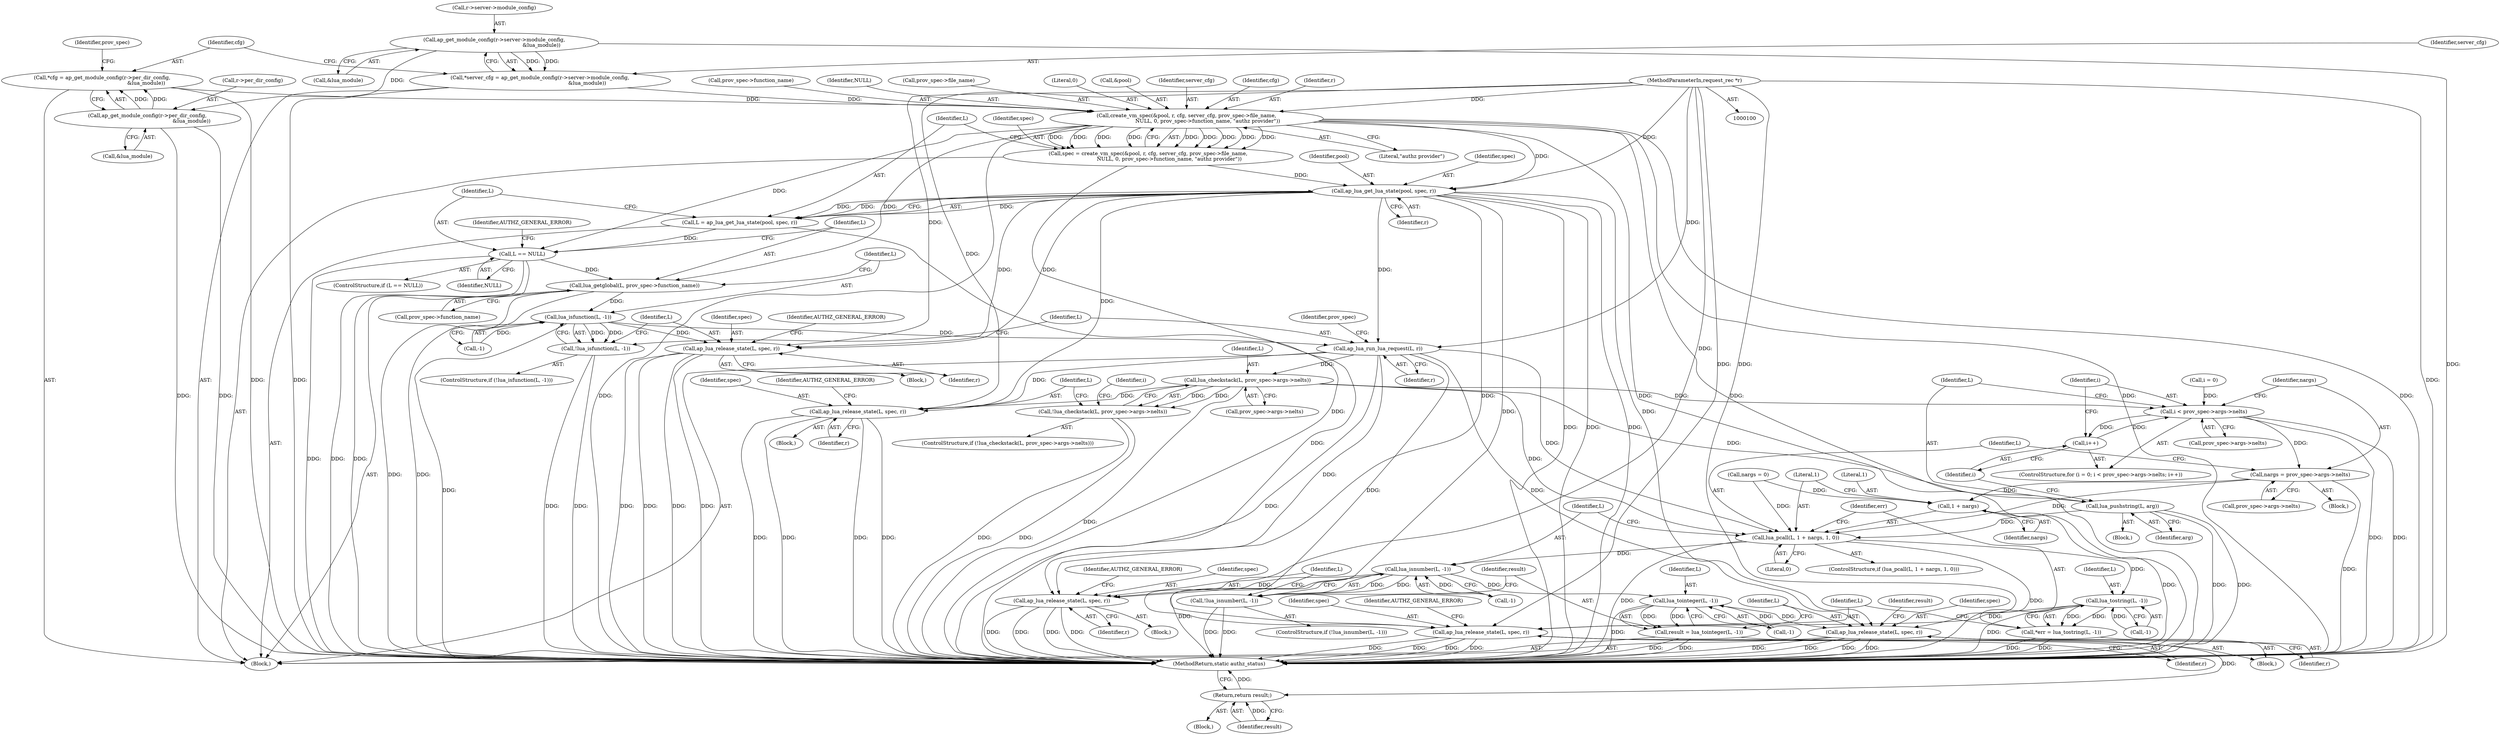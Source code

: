 digraph "1_httpd_3f1693d558d0758f829c8b53993f1749ddf6ffcb@API" {
"1000139" [label="(Call,create_vm_spec(&pool, r, cfg, server_cfg, prov_spec->file_name,\n                          NULL, 0, prov_spec->function_name, \"authz provider\"))"];
"1000101" [label="(MethodParameterIn,request_rec *r)"];
"1000120" [label="(Call,*cfg = ap_get_module_config(r->per_dir_config,\n                                                      &lua_module))"];
"1000122" [label="(Call,ap_get_module_config(r->per_dir_config,\n                                                      &lua_module))"];
"1000111" [label="(Call,ap_get_module_config(r->server->module_config,\n                                                          &lua_module))"];
"1000109" [label="(Call,*server_cfg = ap_get_module_config(r->server->module_config,\n                                                          &lua_module))"];
"1000137" [label="(Call,spec = create_vm_spec(&pool, r, cfg, server_cfg, prov_spec->file_name,\n                          NULL, 0, prov_spec->function_name, \"authz provider\"))"];
"1000156" [label="(Call,ap_lua_get_lua_state(pool, spec, r))"];
"1000154" [label="(Call,L = ap_lua_get_lua_state(pool, spec, r))"];
"1000161" [label="(Call,L == NULL)"];
"1000167" [label="(Call,lua_getglobal(L, prov_spec->function_name))"];
"1000174" [label="(Call,lua_isfunction(L, -1))"];
"1000173" [label="(Call,!lua_isfunction(L, -1))"];
"1000179" [label="(Call,ap_lua_release_state(L, spec, r))"];
"1000185" [label="(Call,ap_lua_run_lua_request(L, r))"];
"1000196" [label="(Call,lua_checkstack(L, prov_spec->args->nelts))"];
"1000195" [label="(Call,!lua_checkstack(L, prov_spec->args->nelts))"];
"1000204" [label="(Call,ap_lua_release_state(L, spec, r))"];
"1000214" [label="(Call,i < prov_spec->args->nelts)"];
"1000221" [label="(Call,i++)"];
"1000227" [label="(Call,nargs = prov_spec->args->nelts)"];
"1000235" [label="(Call,lua_pcall(L, 1 + nargs, 1, 0))"];
"1000246" [label="(Call,lua_tostring(L, -1))"];
"1000244" [label="(Call,*err = lua_tostring(L, -1))"];
"1000250" [label="(Call,ap_lua_release_state(L, spec, r))"];
"1000258" [label="(Call,lua_isnumber(L, -1))"];
"1000257" [label="(Call,!lua_isnumber(L, -1))"];
"1000263" [label="(Call,ap_lua_release_state(L, spec, r))"];
"1000271" [label="(Call,lua_tointeger(L, -1))"];
"1000269" [label="(Call,result = lua_tointeger(L, -1))"];
"1000287" [label="(Return,return result;)"];
"1000275" [label="(Call,ap_lua_release_state(L, spec, r))"];
"1000237" [label="(Call,1 + nargs)"];
"1000224" [label="(Call,lua_pushstring(L, arg))"];
"1000195" [label="(Call,!lua_checkstack(L, prov_spec->args->nelts))"];
"1000204" [label="(Call,ap_lua_release_state(L, spec, r))"];
"1000104" [label="(Block,)"];
"1000110" [label="(Identifier,server_cfg)"];
"1000225" [label="(Identifier,L)"];
"1000276" [label="(Identifier,L)"];
"1000172" [label="(ControlStructure,if (!lua_isfunction(L, -1)))"];
"1000281" [label="(Block,)"];
"1000178" [label="(Block,)"];
"1000270" [label="(Identifier,result)"];
"1000234" [label="(ControlStructure,if (lua_pcall(L, 1 + nargs, 1, 0)))"];
"1000130" [label="(Identifier,prov_spec)"];
"1000268" [label="(Identifier,AUTHZ_GENERAL_ERROR)"];
"1000180" [label="(Identifier,L)"];
"1000251" [label="(Identifier,L)"];
"1000162" [label="(Identifier,L)"];
"1000196" [label="(Call,lua_checkstack(L, prov_spec->args->nelts))"];
"1000248" [label="(Call,-1)"];
"1000242" [label="(Block,)"];
"1000122" [label="(Call,ap_get_module_config(r->per_dir_config,\n                                                      &lua_module))"];
"1000175" [label="(Identifier,L)"];
"1000194" [label="(ControlStructure,if (!lua_checkstack(L, prov_spec->args->nelts)))"];
"1000198" [label="(Call,prov_spec->args->nelts)"];
"1000176" [label="(Call,-1)"];
"1000101" [label="(MethodParameterIn,request_rec *r)"];
"1000137" [label="(Call,spec = create_vm_spec(&pool, r, cfg, server_cfg, prov_spec->file_name,\n                          NULL, 0, prov_spec->function_name, \"authz provider\"))"];
"1000263" [label="(Call,ap_lua_release_state(L, spec, r))"];
"1000215" [label="(Identifier,i)"];
"1000260" [label="(Call,-1)"];
"1000150" [label="(Call,prov_spec->function_name)"];
"1000280" [label="(Identifier,result)"];
"1000212" [label="(Identifier,i)"];
"1000253" [label="(Identifier,r)"];
"1000181" [label="(Identifier,spec)"];
"1000262" [label="(Block,)"];
"1000256" [label="(ControlStructure,if (!lua_isnumber(L, -1)))"];
"1000226" [label="(Identifier,arg)"];
"1000275" [label="(Call,ap_lua_release_state(L, spec, r))"];
"1000154" [label="(Call,L = ap_lua_get_lua_state(pool, spec, r))"];
"1000224" [label="(Call,lua_pushstring(L, arg))"];
"1000182" [label="(Identifier,r)"];
"1000246" [label="(Call,lua_tostring(L, -1))"];
"1000271" [label="(Call,lua_tointeger(L, -1))"];
"1000240" [label="(Literal,1)"];
"1000222" [label="(Identifier,i)"];
"1000207" [label="(Identifier,r)"];
"1000247" [label="(Identifier,L)"];
"1000121" [label="(Identifier,cfg)"];
"1000126" [label="(Call,&lua_module)"];
"1000216" [label="(Call,prov_spec->args->nelts)"];
"1000148" [label="(Identifier,NULL)"];
"1000239" [label="(Identifier,nargs)"];
"1000145" [label="(Call,prov_spec->file_name)"];
"1000168" [label="(Identifier,L)"];
"1000161" [label="(Call,L == NULL)"];
"1000156" [label="(Call,ap_lua_get_lua_state(pool, spec, r))"];
"1000111" [label="(Call,ap_get_module_config(r->server->module_config,\n                                                          &lua_module))"];
"1000269" [label="(Call,result = lua_tointeger(L, -1))"];
"1000227" [label="(Call,nargs = prov_spec->args->nelts)"];
"1000273" [label="(Call,-1)"];
"1000149" [label="(Literal,0)"];
"1000139" [label="(Call,create_vm_spec(&pool, r, cfg, server_cfg, prov_spec->file_name,\n                          NULL, 0, prov_spec->function_name, \"authz provider\"))"];
"1000163" [label="(Identifier,NULL)"];
"1000155" [label="(Identifier,L)"];
"1000250" [label="(Call,ap_lua_release_state(L, spec, r))"];
"1000203" [label="(Block,)"];
"1000192" [label="(Block,)"];
"1000278" [label="(Identifier,r)"];
"1000206" [label="(Identifier,spec)"];
"1000153" [label="(Literal,\"authz provider\")"];
"1000228" [label="(Identifier,nargs)"];
"1000236" [label="(Identifier,L)"];
"1000277" [label="(Identifier,spec)"];
"1000187" [label="(Identifier,r)"];
"1000158" [label="(Identifier,spec)"];
"1000292" [label="(MethodReturn,static authz_status)"];
"1000112" [label="(Call,r->server->module_config)"];
"1000221" [label="(Call,i++)"];
"1000140" [label="(Call,&pool)"];
"1000245" [label="(Identifier,err)"];
"1000266" [label="(Identifier,r)"];
"1000235" [label="(Call,lua_pcall(L, 1 + nargs, 1, 0))"];
"1000238" [label="(Literal,1)"];
"1000209" [label="(Identifier,AUTHZ_GENERAL_ERROR)"];
"1000214" [label="(Call,i < prov_spec->args->nelts)"];
"1000197" [label="(Identifier,L)"];
"1000144" [label="(Identifier,server_cfg)"];
"1000184" [label="(Identifier,AUTHZ_GENERAL_ERROR)"];
"1000120" [label="(Call,*cfg = ap_get_module_config(r->per_dir_config,\n                                                      &lua_module))"];
"1000244" [label="(Call,*err = lua_tostring(L, -1))"];
"1000117" [label="(Call,&lua_module)"];
"1000229" [label="(Call,prov_spec->args->nelts)"];
"1000264" [label="(Identifier,L)"];
"1000166" [label="(Identifier,AUTHZ_GENERAL_ERROR)"];
"1000272" [label="(Identifier,L)"];
"1000143" [label="(Identifier,cfg)"];
"1000186" [label="(Identifier,L)"];
"1000190" [label="(Identifier,prov_spec)"];
"1000258" [label="(Call,lua_isnumber(L, -1))"];
"1000160" [label="(ControlStructure,if (L == NULL))"];
"1000138" [label="(Identifier,spec)"];
"1000241" [label="(Literal,0)"];
"1000223" [label="(Block,)"];
"1000185" [label="(Call,ap_lua_run_lua_request(L, r))"];
"1000157" [label="(Identifier,pool)"];
"1000211" [label="(Call,i = 0)"];
"1000179" [label="(Call,ap_lua_release_state(L, spec, r))"];
"1000255" [label="(Identifier,AUTHZ_GENERAL_ERROR)"];
"1000265" [label="(Identifier,spec)"];
"1000169" [label="(Call,prov_spec->function_name)"];
"1000259" [label="(Identifier,L)"];
"1000205" [label="(Identifier,L)"];
"1000174" [label="(Call,lua_isfunction(L, -1))"];
"1000210" [label="(ControlStructure,for (i = 0; i < prov_spec->args->nelts; i++))"];
"1000237" [label="(Call,1 + nargs)"];
"1000142" [label="(Identifier,r)"];
"1000159" [label="(Identifier,r)"];
"1000109" [label="(Call,*server_cfg = ap_get_module_config(r->server->module_config,\n                                                          &lua_module))"];
"1000252" [label="(Identifier,spec)"];
"1000123" [label="(Call,r->per_dir_config)"];
"1000257" [label="(Call,!lua_isnumber(L, -1))"];
"1000173" [label="(Call,!lua_isfunction(L, -1))"];
"1000287" [label="(Return,return result;)"];
"1000167" [label="(Call,lua_getglobal(L, prov_spec->function_name))"];
"1000288" [label="(Identifier,result)"];
"1000134" [label="(Call,nargs = 0)"];
"1000139" -> "1000137"  [label="AST: "];
"1000139" -> "1000153"  [label="CFG: "];
"1000140" -> "1000139"  [label="AST: "];
"1000142" -> "1000139"  [label="AST: "];
"1000143" -> "1000139"  [label="AST: "];
"1000144" -> "1000139"  [label="AST: "];
"1000145" -> "1000139"  [label="AST: "];
"1000148" -> "1000139"  [label="AST: "];
"1000149" -> "1000139"  [label="AST: "];
"1000150" -> "1000139"  [label="AST: "];
"1000153" -> "1000139"  [label="AST: "];
"1000137" -> "1000139"  [label="CFG: "];
"1000139" -> "1000292"  [label="DDG: "];
"1000139" -> "1000292"  [label="DDG: "];
"1000139" -> "1000292"  [label="DDG: "];
"1000139" -> "1000292"  [label="DDG: "];
"1000139" -> "1000292"  [label="DDG: "];
"1000139" -> "1000137"  [label="DDG: "];
"1000139" -> "1000137"  [label="DDG: "];
"1000139" -> "1000137"  [label="DDG: "];
"1000139" -> "1000137"  [label="DDG: "];
"1000139" -> "1000137"  [label="DDG: "];
"1000139" -> "1000137"  [label="DDG: "];
"1000139" -> "1000137"  [label="DDG: "];
"1000139" -> "1000137"  [label="DDG: "];
"1000139" -> "1000137"  [label="DDG: "];
"1000101" -> "1000139"  [label="DDG: "];
"1000120" -> "1000139"  [label="DDG: "];
"1000109" -> "1000139"  [label="DDG: "];
"1000139" -> "1000156"  [label="DDG: "];
"1000139" -> "1000161"  [label="DDG: "];
"1000139" -> "1000167"  [label="DDG: "];
"1000101" -> "1000100"  [label="AST: "];
"1000101" -> "1000292"  [label="DDG: "];
"1000101" -> "1000156"  [label="DDG: "];
"1000101" -> "1000179"  [label="DDG: "];
"1000101" -> "1000185"  [label="DDG: "];
"1000101" -> "1000204"  [label="DDG: "];
"1000101" -> "1000250"  [label="DDG: "];
"1000101" -> "1000263"  [label="DDG: "];
"1000101" -> "1000275"  [label="DDG: "];
"1000120" -> "1000104"  [label="AST: "];
"1000120" -> "1000122"  [label="CFG: "];
"1000121" -> "1000120"  [label="AST: "];
"1000122" -> "1000120"  [label="AST: "];
"1000130" -> "1000120"  [label="CFG: "];
"1000120" -> "1000292"  [label="DDG: "];
"1000122" -> "1000120"  [label="DDG: "];
"1000122" -> "1000120"  [label="DDG: "];
"1000122" -> "1000126"  [label="CFG: "];
"1000123" -> "1000122"  [label="AST: "];
"1000126" -> "1000122"  [label="AST: "];
"1000122" -> "1000292"  [label="DDG: "];
"1000122" -> "1000292"  [label="DDG: "];
"1000111" -> "1000122"  [label="DDG: "];
"1000111" -> "1000109"  [label="AST: "];
"1000111" -> "1000117"  [label="CFG: "];
"1000112" -> "1000111"  [label="AST: "];
"1000117" -> "1000111"  [label="AST: "];
"1000109" -> "1000111"  [label="CFG: "];
"1000111" -> "1000292"  [label="DDG: "];
"1000111" -> "1000109"  [label="DDG: "];
"1000111" -> "1000109"  [label="DDG: "];
"1000109" -> "1000104"  [label="AST: "];
"1000110" -> "1000109"  [label="AST: "];
"1000121" -> "1000109"  [label="CFG: "];
"1000109" -> "1000292"  [label="DDG: "];
"1000137" -> "1000104"  [label="AST: "];
"1000138" -> "1000137"  [label="AST: "];
"1000155" -> "1000137"  [label="CFG: "];
"1000137" -> "1000292"  [label="DDG: "];
"1000137" -> "1000156"  [label="DDG: "];
"1000156" -> "1000154"  [label="AST: "];
"1000156" -> "1000159"  [label="CFG: "];
"1000157" -> "1000156"  [label="AST: "];
"1000158" -> "1000156"  [label="AST: "];
"1000159" -> "1000156"  [label="AST: "];
"1000154" -> "1000156"  [label="CFG: "];
"1000156" -> "1000292"  [label="DDG: "];
"1000156" -> "1000292"  [label="DDG: "];
"1000156" -> "1000292"  [label="DDG: "];
"1000156" -> "1000154"  [label="DDG: "];
"1000156" -> "1000154"  [label="DDG: "];
"1000156" -> "1000154"  [label="DDG: "];
"1000156" -> "1000179"  [label="DDG: "];
"1000156" -> "1000179"  [label="DDG: "];
"1000156" -> "1000185"  [label="DDG: "];
"1000156" -> "1000204"  [label="DDG: "];
"1000156" -> "1000250"  [label="DDG: "];
"1000156" -> "1000263"  [label="DDG: "];
"1000156" -> "1000275"  [label="DDG: "];
"1000154" -> "1000104"  [label="AST: "];
"1000155" -> "1000154"  [label="AST: "];
"1000162" -> "1000154"  [label="CFG: "];
"1000154" -> "1000292"  [label="DDG: "];
"1000154" -> "1000161"  [label="DDG: "];
"1000161" -> "1000160"  [label="AST: "];
"1000161" -> "1000163"  [label="CFG: "];
"1000162" -> "1000161"  [label="AST: "];
"1000163" -> "1000161"  [label="AST: "];
"1000166" -> "1000161"  [label="CFG: "];
"1000168" -> "1000161"  [label="CFG: "];
"1000161" -> "1000292"  [label="DDG: "];
"1000161" -> "1000292"  [label="DDG: "];
"1000161" -> "1000292"  [label="DDG: "];
"1000161" -> "1000167"  [label="DDG: "];
"1000167" -> "1000104"  [label="AST: "];
"1000167" -> "1000169"  [label="CFG: "];
"1000168" -> "1000167"  [label="AST: "];
"1000169" -> "1000167"  [label="AST: "];
"1000175" -> "1000167"  [label="CFG: "];
"1000167" -> "1000292"  [label="DDG: "];
"1000167" -> "1000292"  [label="DDG: "];
"1000167" -> "1000174"  [label="DDG: "];
"1000174" -> "1000173"  [label="AST: "];
"1000174" -> "1000176"  [label="CFG: "];
"1000175" -> "1000174"  [label="AST: "];
"1000176" -> "1000174"  [label="AST: "];
"1000173" -> "1000174"  [label="CFG: "];
"1000174" -> "1000292"  [label="DDG: "];
"1000174" -> "1000173"  [label="DDG: "];
"1000174" -> "1000173"  [label="DDG: "];
"1000176" -> "1000174"  [label="DDG: "];
"1000174" -> "1000179"  [label="DDG: "];
"1000174" -> "1000185"  [label="DDG: "];
"1000173" -> "1000172"  [label="AST: "];
"1000180" -> "1000173"  [label="CFG: "];
"1000186" -> "1000173"  [label="CFG: "];
"1000173" -> "1000292"  [label="DDG: "];
"1000173" -> "1000292"  [label="DDG: "];
"1000179" -> "1000178"  [label="AST: "];
"1000179" -> "1000182"  [label="CFG: "];
"1000180" -> "1000179"  [label="AST: "];
"1000181" -> "1000179"  [label="AST: "];
"1000182" -> "1000179"  [label="AST: "];
"1000184" -> "1000179"  [label="CFG: "];
"1000179" -> "1000292"  [label="DDG: "];
"1000179" -> "1000292"  [label="DDG: "];
"1000179" -> "1000292"  [label="DDG: "];
"1000179" -> "1000292"  [label="DDG: "];
"1000185" -> "1000104"  [label="AST: "];
"1000185" -> "1000187"  [label="CFG: "];
"1000186" -> "1000185"  [label="AST: "];
"1000187" -> "1000185"  [label="AST: "];
"1000190" -> "1000185"  [label="CFG: "];
"1000185" -> "1000292"  [label="DDG: "];
"1000185" -> "1000196"  [label="DDG: "];
"1000185" -> "1000204"  [label="DDG: "];
"1000185" -> "1000235"  [label="DDG: "];
"1000185" -> "1000250"  [label="DDG: "];
"1000185" -> "1000263"  [label="DDG: "];
"1000185" -> "1000275"  [label="DDG: "];
"1000196" -> "1000195"  [label="AST: "];
"1000196" -> "1000198"  [label="CFG: "];
"1000197" -> "1000196"  [label="AST: "];
"1000198" -> "1000196"  [label="AST: "];
"1000195" -> "1000196"  [label="CFG: "];
"1000196" -> "1000292"  [label="DDG: "];
"1000196" -> "1000195"  [label="DDG: "];
"1000196" -> "1000195"  [label="DDG: "];
"1000196" -> "1000204"  [label="DDG: "];
"1000196" -> "1000214"  [label="DDG: "];
"1000196" -> "1000224"  [label="DDG: "];
"1000196" -> "1000235"  [label="DDG: "];
"1000195" -> "1000194"  [label="AST: "];
"1000205" -> "1000195"  [label="CFG: "];
"1000212" -> "1000195"  [label="CFG: "];
"1000195" -> "1000292"  [label="DDG: "];
"1000195" -> "1000292"  [label="DDG: "];
"1000204" -> "1000203"  [label="AST: "];
"1000204" -> "1000207"  [label="CFG: "];
"1000205" -> "1000204"  [label="AST: "];
"1000206" -> "1000204"  [label="AST: "];
"1000207" -> "1000204"  [label="AST: "];
"1000209" -> "1000204"  [label="CFG: "];
"1000204" -> "1000292"  [label="DDG: "];
"1000204" -> "1000292"  [label="DDG: "];
"1000204" -> "1000292"  [label="DDG: "];
"1000204" -> "1000292"  [label="DDG: "];
"1000214" -> "1000210"  [label="AST: "];
"1000214" -> "1000216"  [label="CFG: "];
"1000215" -> "1000214"  [label="AST: "];
"1000216" -> "1000214"  [label="AST: "];
"1000225" -> "1000214"  [label="CFG: "];
"1000228" -> "1000214"  [label="CFG: "];
"1000214" -> "1000292"  [label="DDG: "];
"1000214" -> "1000292"  [label="DDG: "];
"1000221" -> "1000214"  [label="DDG: "];
"1000211" -> "1000214"  [label="DDG: "];
"1000214" -> "1000221"  [label="DDG: "];
"1000214" -> "1000227"  [label="DDG: "];
"1000221" -> "1000210"  [label="AST: "];
"1000221" -> "1000222"  [label="CFG: "];
"1000222" -> "1000221"  [label="AST: "];
"1000215" -> "1000221"  [label="CFG: "];
"1000227" -> "1000192"  [label="AST: "];
"1000227" -> "1000229"  [label="CFG: "];
"1000228" -> "1000227"  [label="AST: "];
"1000229" -> "1000227"  [label="AST: "];
"1000236" -> "1000227"  [label="CFG: "];
"1000227" -> "1000292"  [label="DDG: "];
"1000227" -> "1000235"  [label="DDG: "];
"1000227" -> "1000237"  [label="DDG: "];
"1000235" -> "1000234"  [label="AST: "];
"1000235" -> "1000241"  [label="CFG: "];
"1000236" -> "1000235"  [label="AST: "];
"1000237" -> "1000235"  [label="AST: "];
"1000240" -> "1000235"  [label="AST: "];
"1000241" -> "1000235"  [label="AST: "];
"1000245" -> "1000235"  [label="CFG: "];
"1000259" -> "1000235"  [label="CFG: "];
"1000235" -> "1000292"  [label="DDG: "];
"1000235" -> "1000292"  [label="DDG: "];
"1000224" -> "1000235"  [label="DDG: "];
"1000134" -> "1000235"  [label="DDG: "];
"1000235" -> "1000246"  [label="DDG: "];
"1000235" -> "1000258"  [label="DDG: "];
"1000246" -> "1000244"  [label="AST: "];
"1000246" -> "1000248"  [label="CFG: "];
"1000247" -> "1000246"  [label="AST: "];
"1000248" -> "1000246"  [label="AST: "];
"1000244" -> "1000246"  [label="CFG: "];
"1000246" -> "1000292"  [label="DDG: "];
"1000246" -> "1000244"  [label="DDG: "];
"1000246" -> "1000244"  [label="DDG: "];
"1000248" -> "1000246"  [label="DDG: "];
"1000246" -> "1000250"  [label="DDG: "];
"1000244" -> "1000242"  [label="AST: "];
"1000245" -> "1000244"  [label="AST: "];
"1000251" -> "1000244"  [label="CFG: "];
"1000244" -> "1000292"  [label="DDG: "];
"1000244" -> "1000292"  [label="DDG: "];
"1000250" -> "1000242"  [label="AST: "];
"1000250" -> "1000253"  [label="CFG: "];
"1000251" -> "1000250"  [label="AST: "];
"1000252" -> "1000250"  [label="AST: "];
"1000253" -> "1000250"  [label="AST: "];
"1000255" -> "1000250"  [label="CFG: "];
"1000250" -> "1000292"  [label="DDG: "];
"1000250" -> "1000292"  [label="DDG: "];
"1000250" -> "1000292"  [label="DDG: "];
"1000250" -> "1000292"  [label="DDG: "];
"1000258" -> "1000257"  [label="AST: "];
"1000258" -> "1000260"  [label="CFG: "];
"1000259" -> "1000258"  [label="AST: "];
"1000260" -> "1000258"  [label="AST: "];
"1000257" -> "1000258"  [label="CFG: "];
"1000258" -> "1000292"  [label="DDG: "];
"1000258" -> "1000257"  [label="DDG: "];
"1000258" -> "1000257"  [label="DDG: "];
"1000260" -> "1000258"  [label="DDG: "];
"1000258" -> "1000263"  [label="DDG: "];
"1000258" -> "1000271"  [label="DDG: "];
"1000257" -> "1000256"  [label="AST: "];
"1000264" -> "1000257"  [label="CFG: "];
"1000270" -> "1000257"  [label="CFG: "];
"1000257" -> "1000292"  [label="DDG: "];
"1000257" -> "1000292"  [label="DDG: "];
"1000263" -> "1000262"  [label="AST: "];
"1000263" -> "1000266"  [label="CFG: "];
"1000264" -> "1000263"  [label="AST: "];
"1000265" -> "1000263"  [label="AST: "];
"1000266" -> "1000263"  [label="AST: "];
"1000268" -> "1000263"  [label="CFG: "];
"1000263" -> "1000292"  [label="DDG: "];
"1000263" -> "1000292"  [label="DDG: "];
"1000263" -> "1000292"  [label="DDG: "];
"1000263" -> "1000292"  [label="DDG: "];
"1000271" -> "1000269"  [label="AST: "];
"1000271" -> "1000273"  [label="CFG: "];
"1000272" -> "1000271"  [label="AST: "];
"1000273" -> "1000271"  [label="AST: "];
"1000269" -> "1000271"  [label="CFG: "];
"1000271" -> "1000292"  [label="DDG: "];
"1000271" -> "1000269"  [label="DDG: "];
"1000271" -> "1000269"  [label="DDG: "];
"1000273" -> "1000271"  [label="DDG: "];
"1000271" -> "1000275"  [label="DDG: "];
"1000269" -> "1000104"  [label="AST: "];
"1000270" -> "1000269"  [label="AST: "];
"1000276" -> "1000269"  [label="CFG: "];
"1000269" -> "1000292"  [label="DDG: "];
"1000269" -> "1000292"  [label="DDG: "];
"1000269" -> "1000287"  [label="DDG: "];
"1000287" -> "1000281"  [label="AST: "];
"1000287" -> "1000288"  [label="CFG: "];
"1000288" -> "1000287"  [label="AST: "];
"1000292" -> "1000287"  [label="CFG: "];
"1000287" -> "1000292"  [label="DDG: "];
"1000288" -> "1000287"  [label="DDG: "];
"1000275" -> "1000104"  [label="AST: "];
"1000275" -> "1000278"  [label="CFG: "];
"1000276" -> "1000275"  [label="AST: "];
"1000277" -> "1000275"  [label="AST: "];
"1000278" -> "1000275"  [label="AST: "];
"1000280" -> "1000275"  [label="CFG: "];
"1000275" -> "1000292"  [label="DDG: "];
"1000275" -> "1000292"  [label="DDG: "];
"1000275" -> "1000292"  [label="DDG: "];
"1000275" -> "1000292"  [label="DDG: "];
"1000237" -> "1000239"  [label="CFG: "];
"1000238" -> "1000237"  [label="AST: "];
"1000239" -> "1000237"  [label="AST: "];
"1000240" -> "1000237"  [label="CFG: "];
"1000237" -> "1000292"  [label="DDG: "];
"1000134" -> "1000237"  [label="DDG: "];
"1000224" -> "1000223"  [label="AST: "];
"1000224" -> "1000226"  [label="CFG: "];
"1000225" -> "1000224"  [label="AST: "];
"1000226" -> "1000224"  [label="AST: "];
"1000222" -> "1000224"  [label="CFG: "];
"1000224" -> "1000292"  [label="DDG: "];
"1000224" -> "1000292"  [label="DDG: "];
}
